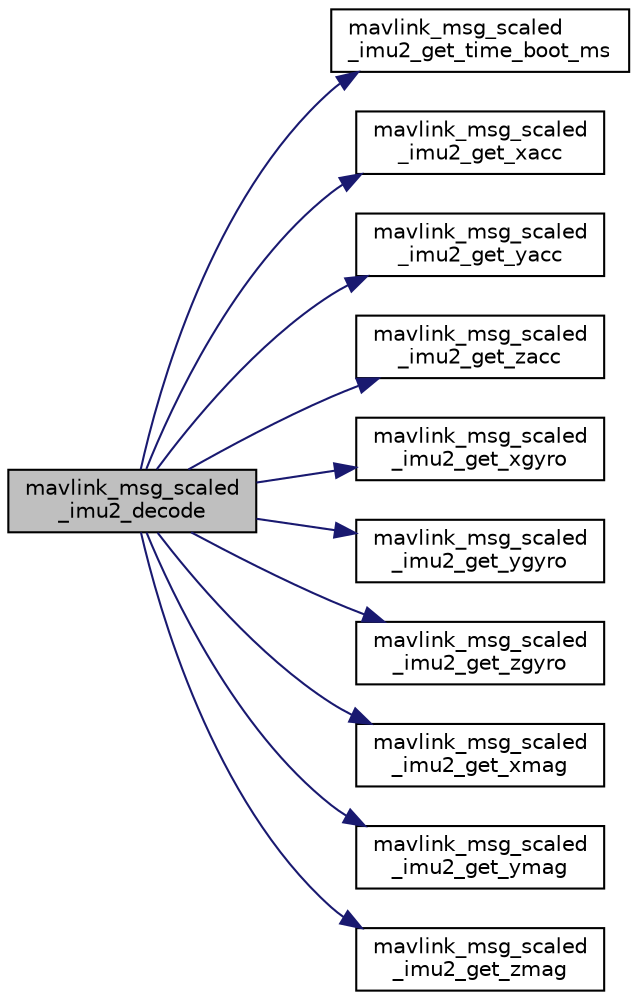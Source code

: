 digraph "mavlink_msg_scaled_imu2_decode"
{
 // INTERACTIVE_SVG=YES
  edge [fontname="Helvetica",fontsize="10",labelfontname="Helvetica",labelfontsize="10"];
  node [fontname="Helvetica",fontsize="10",shape=record];
  rankdir="LR";
  Node1 [label="mavlink_msg_scaled\l_imu2_decode",height=0.2,width=0.4,color="black", fillcolor="grey75", style="filled" fontcolor="black"];
  Node1 -> Node2 [color="midnightblue",fontsize="10",style="solid",fontname="Helvetica"];
  Node2 [label="mavlink_msg_scaled\l_imu2_get_time_boot_ms",height=0.2,width=0.4,color="black", fillcolor="white", style="filled",URL="$mavlink__msg__scaled__imu2_8h.html#a227ef45b8c5cec8b369d59bc1f9622ab",tooltip="Send a scaled_imu2 message. "];
  Node1 -> Node3 [color="midnightblue",fontsize="10",style="solid",fontname="Helvetica"];
  Node3 [label="mavlink_msg_scaled\l_imu2_get_xacc",height=0.2,width=0.4,color="black", fillcolor="white", style="filled",URL="$mavlink__msg__scaled__imu2_8h.html#a474fa4c098cfdd08f01b8e926fe6c46b",tooltip="Get field xacc from scaled_imu2 message. "];
  Node1 -> Node4 [color="midnightblue",fontsize="10",style="solid",fontname="Helvetica"];
  Node4 [label="mavlink_msg_scaled\l_imu2_get_yacc",height=0.2,width=0.4,color="black", fillcolor="white", style="filled",URL="$mavlink__msg__scaled__imu2_8h.html#ae1861cc779f4f166c39d2141d721d51d",tooltip="Get field yacc from scaled_imu2 message. "];
  Node1 -> Node5 [color="midnightblue",fontsize="10",style="solid",fontname="Helvetica"];
  Node5 [label="mavlink_msg_scaled\l_imu2_get_zacc",height=0.2,width=0.4,color="black", fillcolor="white", style="filled",URL="$mavlink__msg__scaled__imu2_8h.html#a1c78ad86500410119d865929184f81f5",tooltip="Get field zacc from scaled_imu2 message. "];
  Node1 -> Node6 [color="midnightblue",fontsize="10",style="solid",fontname="Helvetica"];
  Node6 [label="mavlink_msg_scaled\l_imu2_get_xgyro",height=0.2,width=0.4,color="black", fillcolor="white", style="filled",URL="$mavlink__msg__scaled__imu2_8h.html#a41132e4f8fce844a786e6e64b4632109",tooltip="Get field xgyro from scaled_imu2 message. "];
  Node1 -> Node7 [color="midnightblue",fontsize="10",style="solid",fontname="Helvetica"];
  Node7 [label="mavlink_msg_scaled\l_imu2_get_ygyro",height=0.2,width=0.4,color="black", fillcolor="white", style="filled",URL="$mavlink__msg__scaled__imu2_8h.html#a53d8b80dbddc8819ae1631911a62ee39",tooltip="Get field ygyro from scaled_imu2 message. "];
  Node1 -> Node8 [color="midnightblue",fontsize="10",style="solid",fontname="Helvetica"];
  Node8 [label="mavlink_msg_scaled\l_imu2_get_zgyro",height=0.2,width=0.4,color="black", fillcolor="white", style="filled",URL="$mavlink__msg__scaled__imu2_8h.html#a6e2b7e30b84c8adc110151ec7bb017e9",tooltip="Get field zgyro from scaled_imu2 message. "];
  Node1 -> Node9 [color="midnightblue",fontsize="10",style="solid",fontname="Helvetica"];
  Node9 [label="mavlink_msg_scaled\l_imu2_get_xmag",height=0.2,width=0.4,color="black", fillcolor="white", style="filled",URL="$mavlink__msg__scaled__imu2_8h.html#a3d52625286ba79c39fa23760bf21f9e1",tooltip="Get field xmag from scaled_imu2 message. "];
  Node1 -> Node10 [color="midnightblue",fontsize="10",style="solid",fontname="Helvetica"];
  Node10 [label="mavlink_msg_scaled\l_imu2_get_ymag",height=0.2,width=0.4,color="black", fillcolor="white", style="filled",URL="$mavlink__msg__scaled__imu2_8h.html#ae4804d0fbcea7d2fded0977e526056f2",tooltip="Get field ymag from scaled_imu2 message. "];
  Node1 -> Node11 [color="midnightblue",fontsize="10",style="solid",fontname="Helvetica"];
  Node11 [label="mavlink_msg_scaled\l_imu2_get_zmag",height=0.2,width=0.4,color="black", fillcolor="white", style="filled",URL="$mavlink__msg__scaled__imu2_8h.html#a01ef316a575d619a33ad1fc0875e040a",tooltip="Get field zmag from scaled_imu2 message. "];
}
